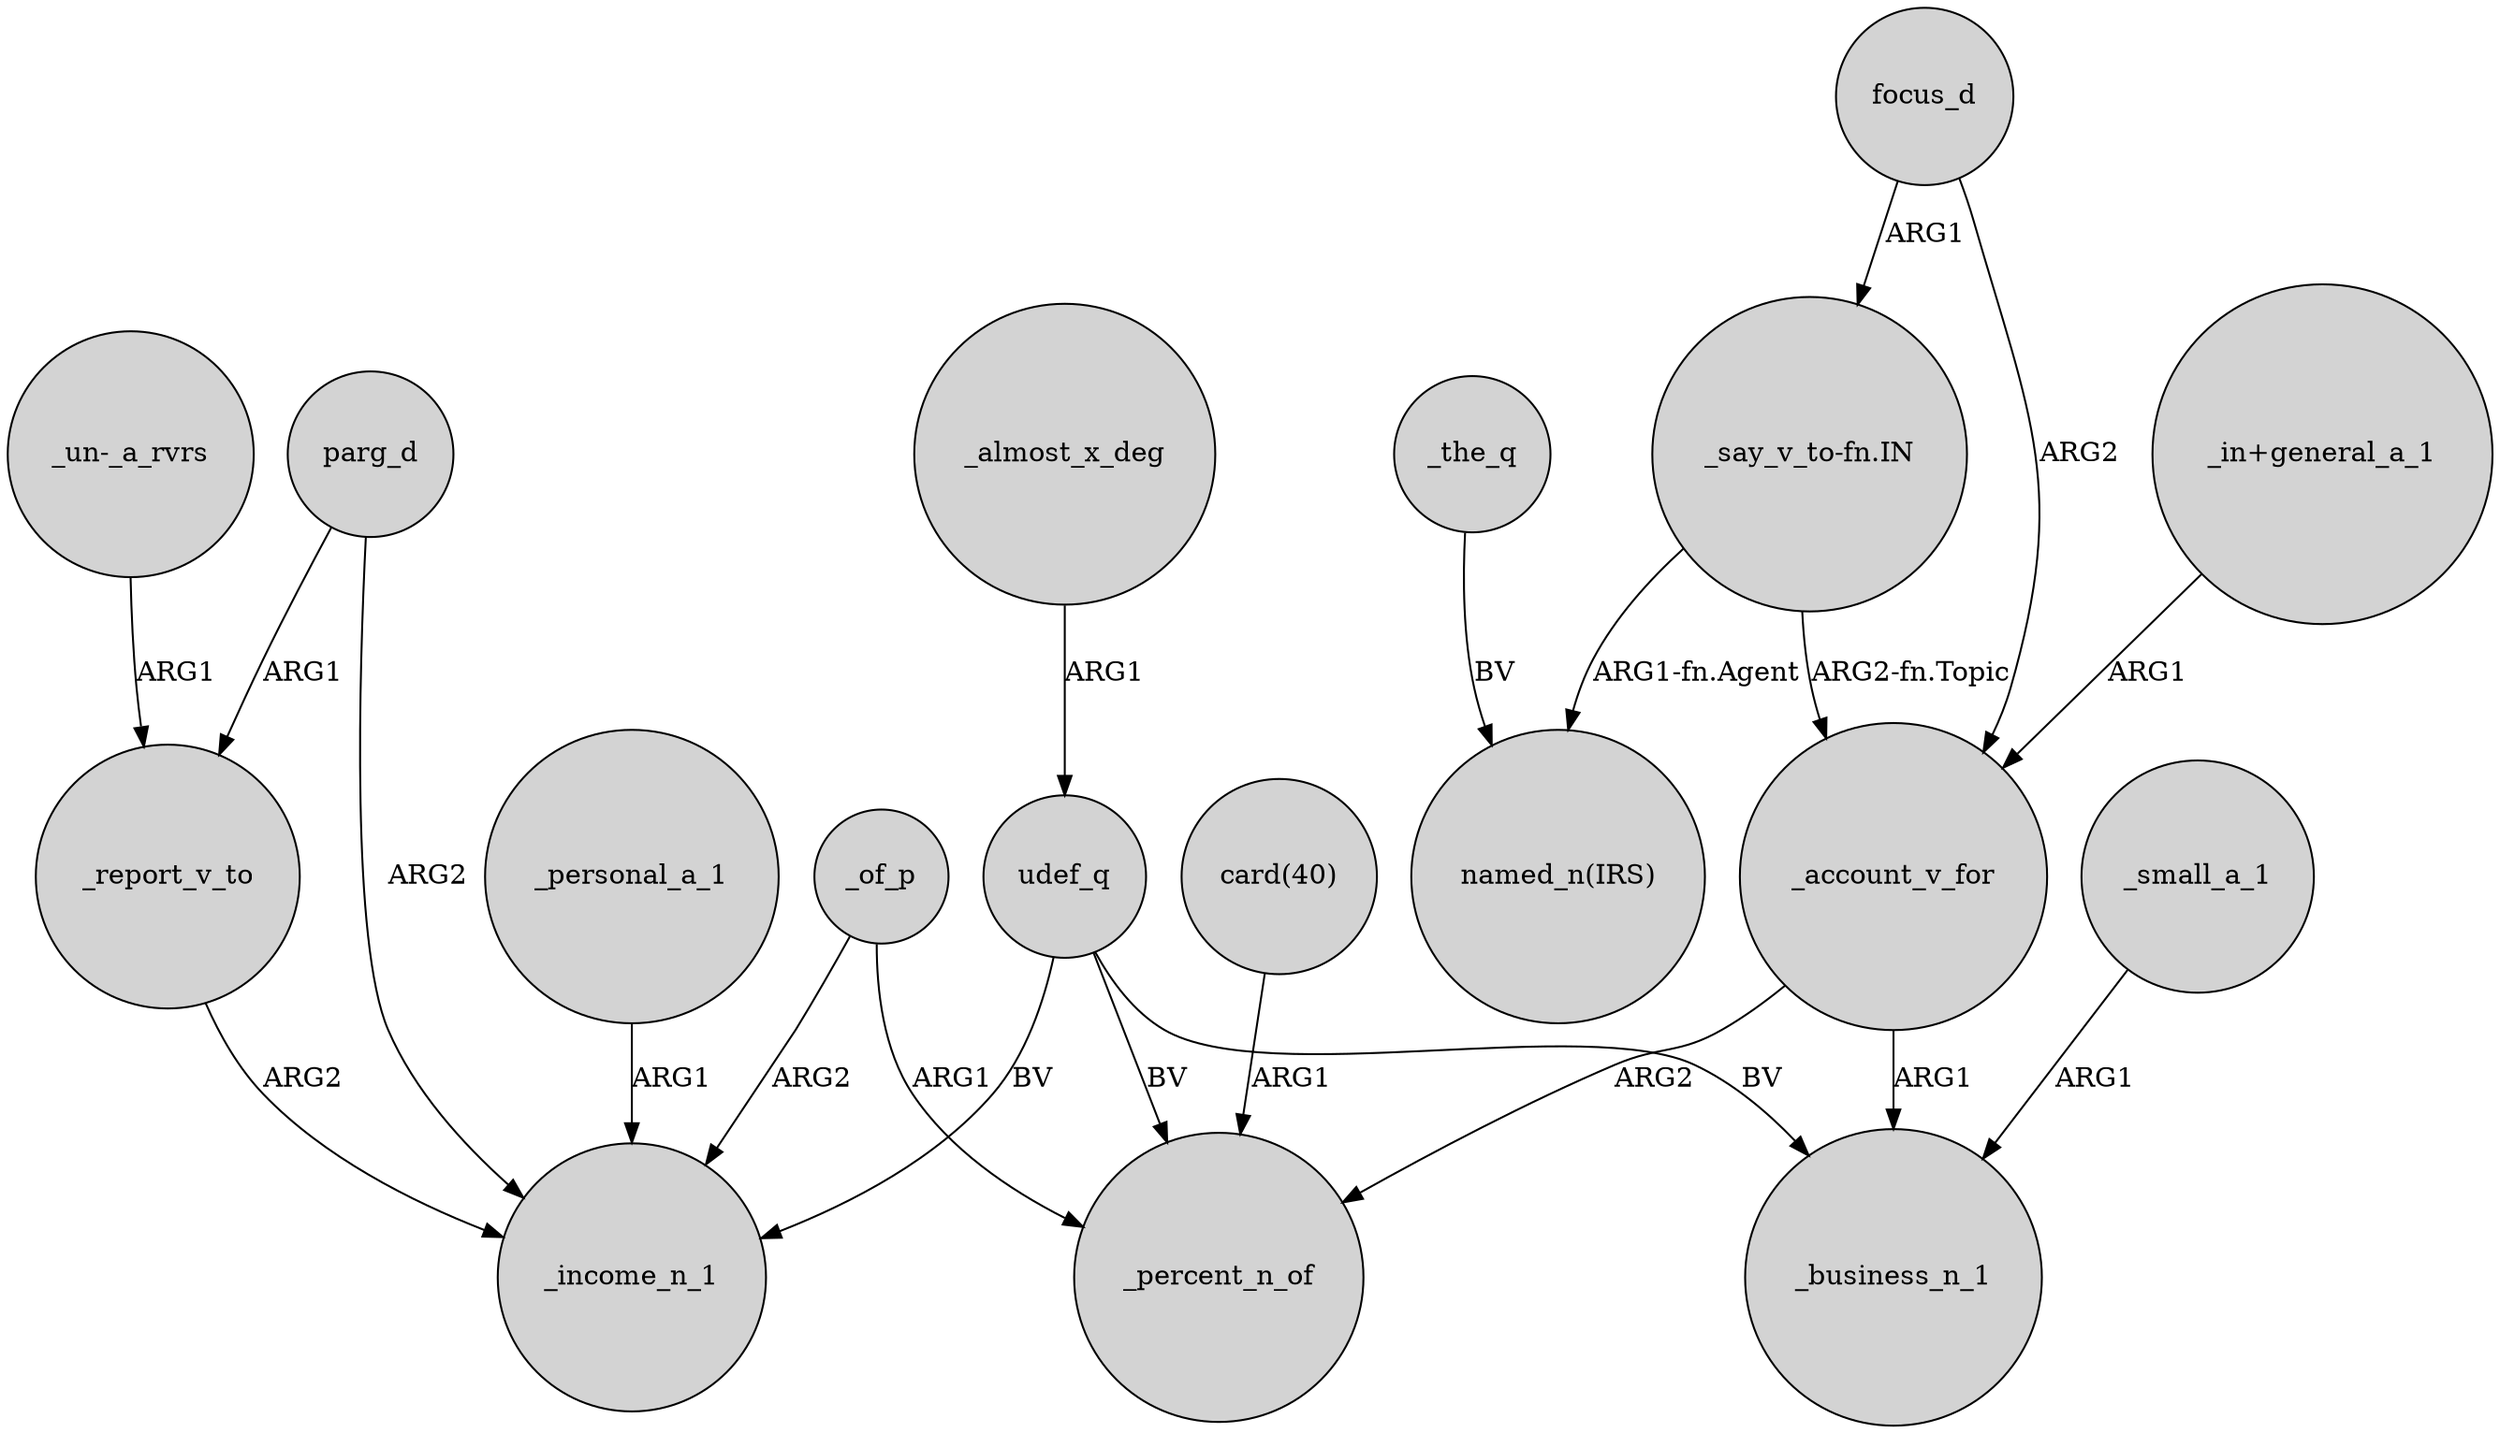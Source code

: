 digraph {
	node [shape=circle style=filled]
	"_say_v_to-fn.IN" -> "named_n(IRS)" [label="ARG1-fn.Agent"]
	_report_v_to -> _income_n_1 [label=ARG2]
	"card(40)" -> _percent_n_of [label=ARG1]
	focus_d -> _account_v_for [label=ARG2]
	_almost_x_deg -> udef_q [label=ARG1]
	"_un-_a_rvrs" -> _report_v_to [label=ARG1]
	focus_d -> "_say_v_to-fn.IN" [label=ARG1]
	_of_p -> _percent_n_of [label=ARG1]
	_account_v_for -> _business_n_1 [label=ARG1]
	parg_d -> _income_n_1 [label=ARG2]
	_of_p -> _income_n_1 [label=ARG2]
	"_say_v_to-fn.IN" -> _account_v_for [label="ARG2-fn.Topic"]
	parg_d -> _report_v_to [label=ARG1]
	_small_a_1 -> _business_n_1 [label=ARG1]
	_account_v_for -> _percent_n_of [label=ARG2]
	udef_q -> _business_n_1 [label=BV]
	_the_q -> "named_n(IRS)" [label=BV]
	udef_q -> _percent_n_of [label=BV]
	_personal_a_1 -> _income_n_1 [label=ARG1]
	"_in+general_a_1" -> _account_v_for [label=ARG1]
	udef_q -> _income_n_1 [label=BV]
}
